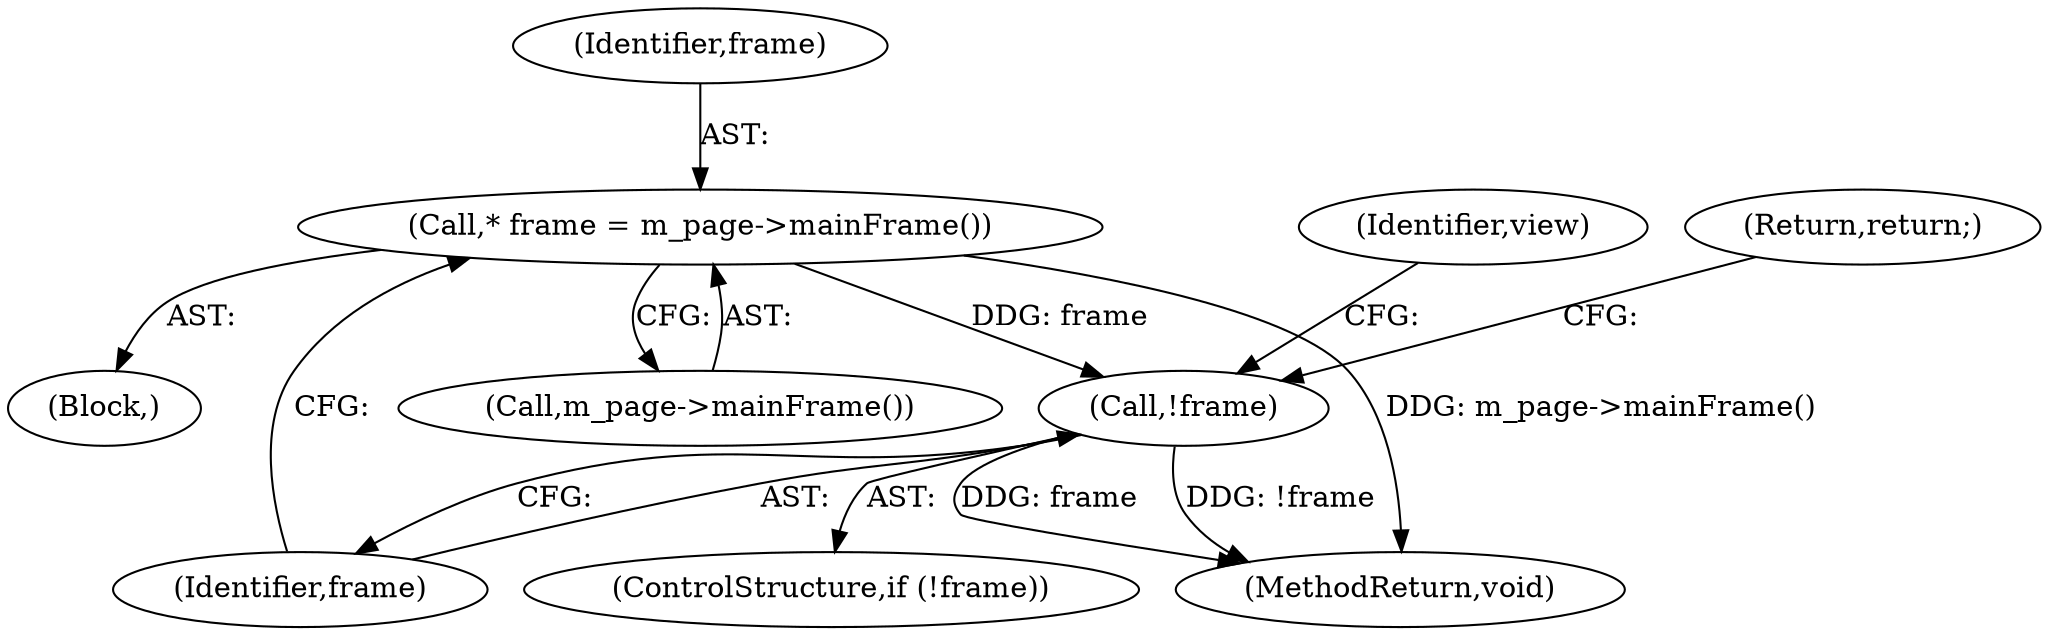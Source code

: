 digraph "0_Chrome_df831400bcb63db4259b5858281b1727ba972a2a_3@API" {
"1000121" [label="(Call,* frame = m_page->mainFrame())"];
"1000125" [label="(Call,!frame)"];
"1000122" [label="(Identifier,frame)"];
"1000121" [label="(Call,* frame = m_page->mainFrame())"];
"1000125" [label="(Call,!frame)"];
"1000123" [label="(Call,m_page->mainFrame())"];
"1000103" [label="(Block,)"];
"1000130" [label="(Identifier,view)"];
"1000152" [label="(MethodReturn,void)"];
"1000126" [label="(Identifier,frame)"];
"1000124" [label="(ControlStructure,if (!frame))"];
"1000127" [label="(Return,return;)"];
"1000121" -> "1000103"  [label="AST: "];
"1000121" -> "1000123"  [label="CFG: "];
"1000122" -> "1000121"  [label="AST: "];
"1000123" -> "1000121"  [label="AST: "];
"1000126" -> "1000121"  [label="CFG: "];
"1000121" -> "1000152"  [label="DDG: m_page->mainFrame()"];
"1000121" -> "1000125"  [label="DDG: frame"];
"1000125" -> "1000124"  [label="AST: "];
"1000125" -> "1000126"  [label="CFG: "];
"1000126" -> "1000125"  [label="AST: "];
"1000127" -> "1000125"  [label="CFG: "];
"1000130" -> "1000125"  [label="CFG: "];
"1000125" -> "1000152"  [label="DDG: frame"];
"1000125" -> "1000152"  [label="DDG: !frame"];
}
